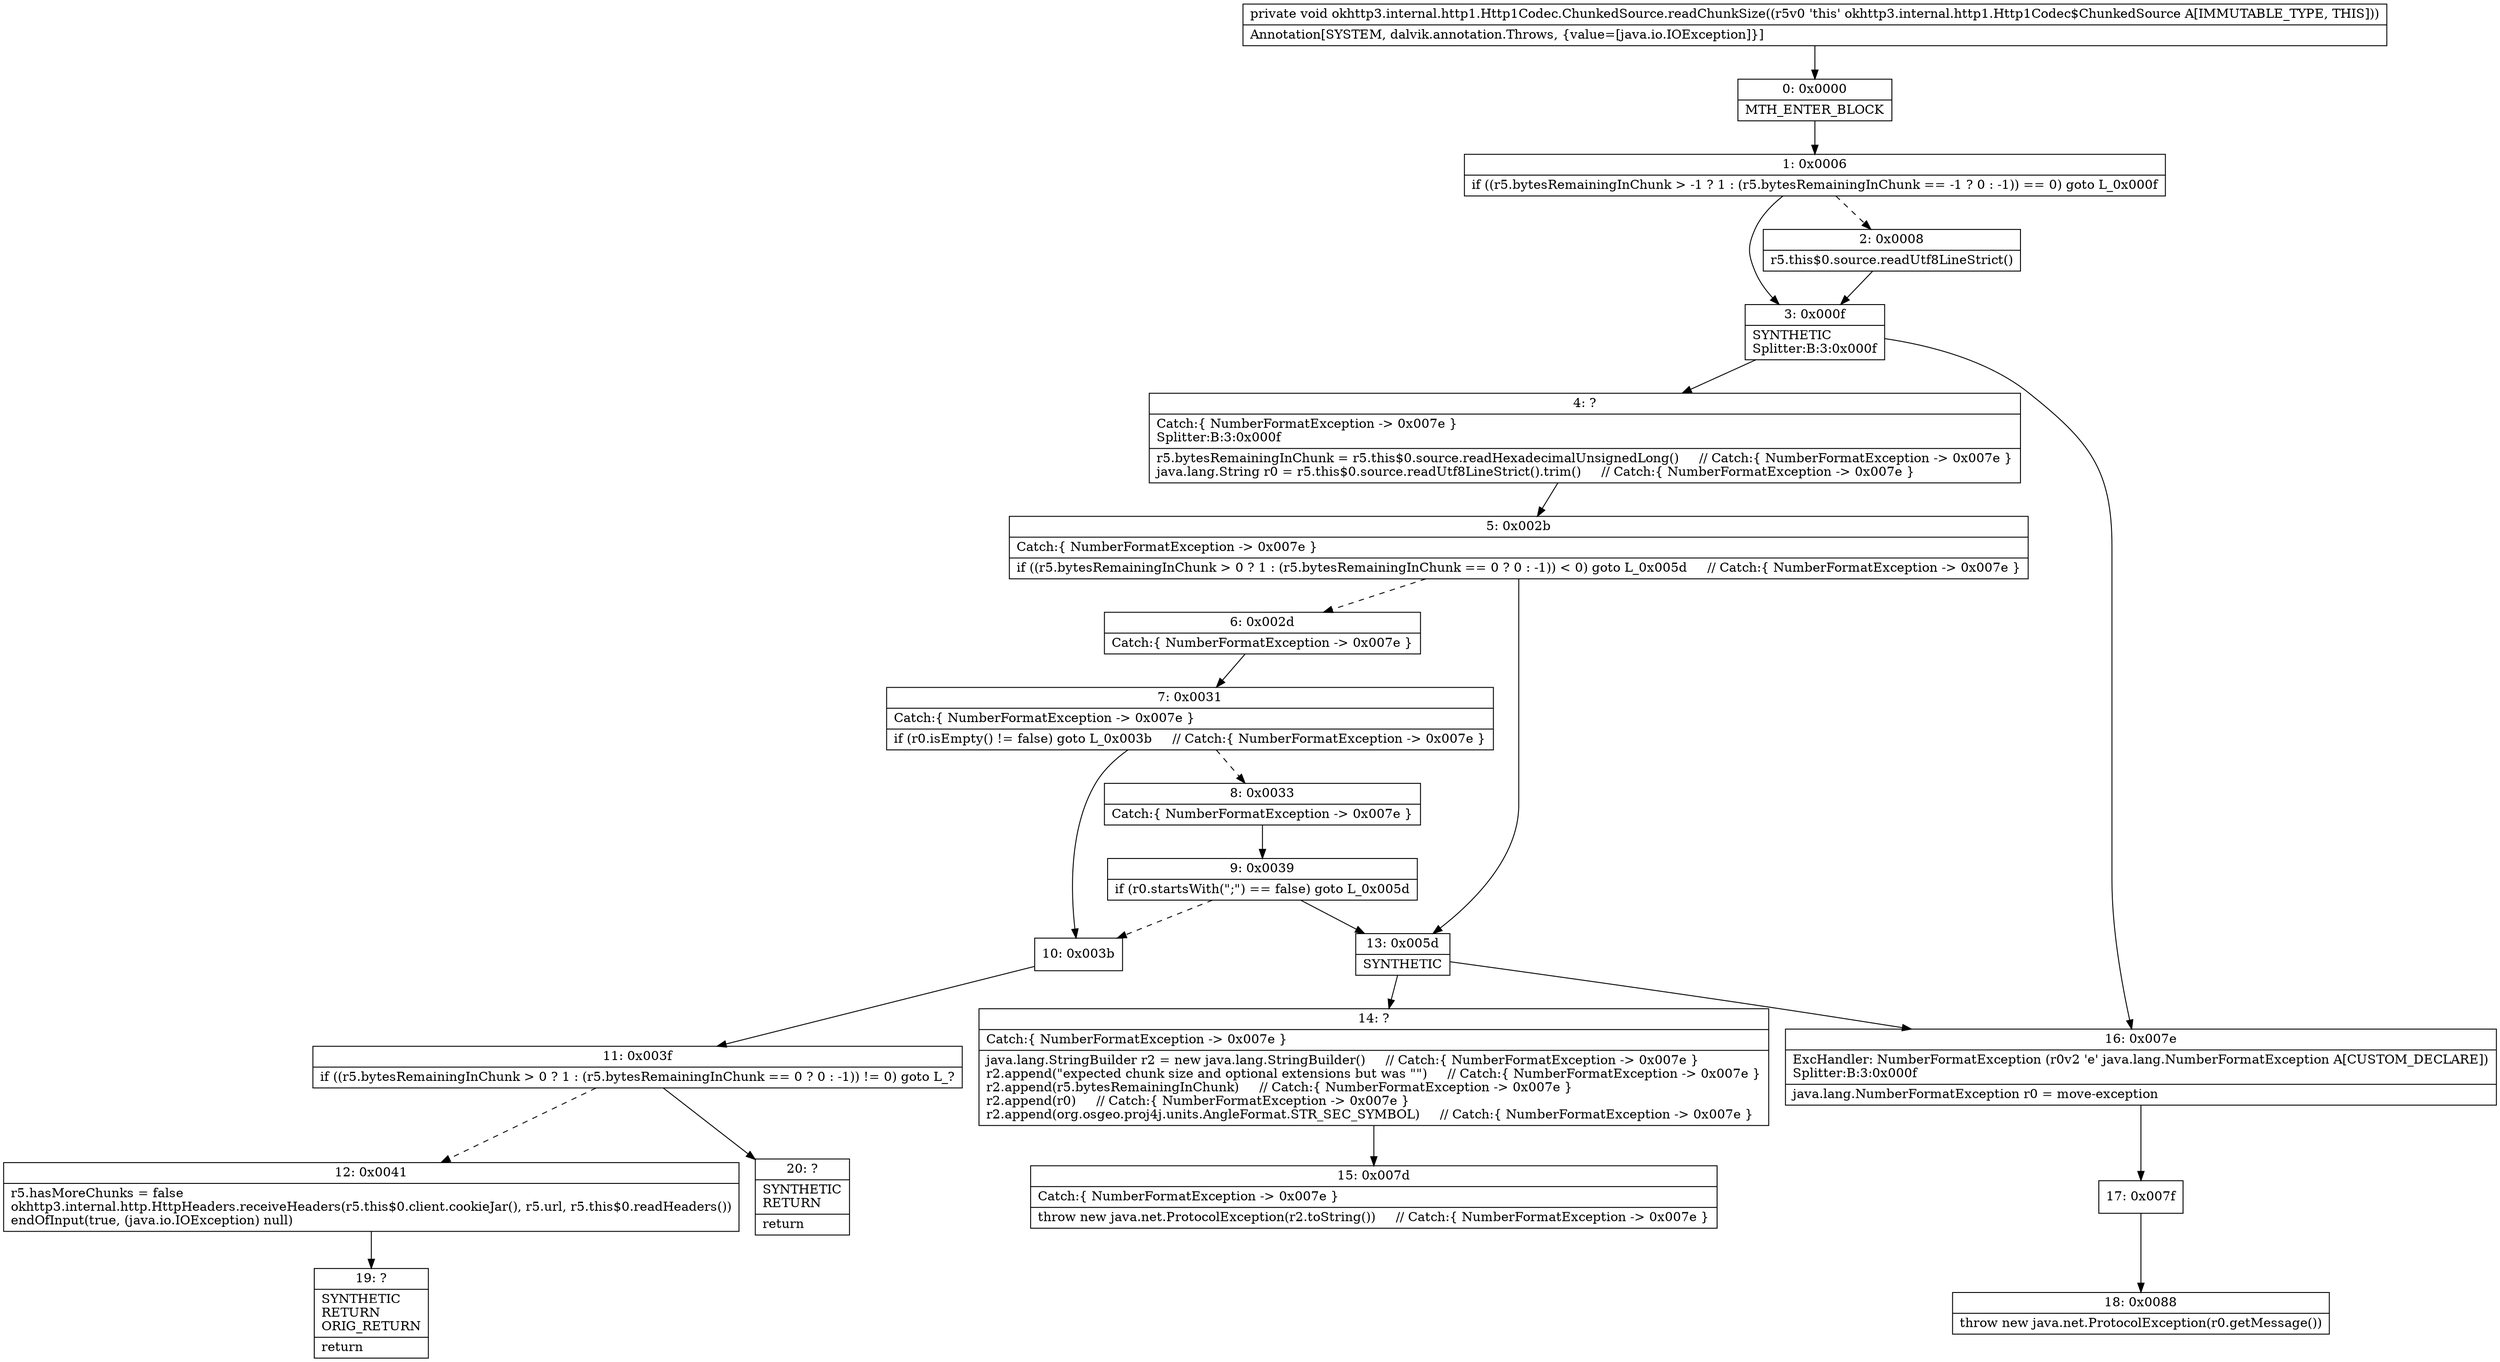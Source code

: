 digraph "CFG forokhttp3.internal.http1.Http1Codec.ChunkedSource.readChunkSize()V" {
Node_0 [shape=record,label="{0\:\ 0x0000|MTH_ENTER_BLOCK\l}"];
Node_1 [shape=record,label="{1\:\ 0x0006|if ((r5.bytesRemainingInChunk \> \-1 ? 1 : (r5.bytesRemainingInChunk == \-1 ? 0 : \-1)) == 0) goto L_0x000f\l}"];
Node_2 [shape=record,label="{2\:\ 0x0008|r5.this$0.source.readUtf8LineStrict()\l}"];
Node_3 [shape=record,label="{3\:\ 0x000f|SYNTHETIC\lSplitter:B:3:0x000f\l}"];
Node_4 [shape=record,label="{4\:\ ?|Catch:\{ NumberFormatException \-\> 0x007e \}\lSplitter:B:3:0x000f\l|r5.bytesRemainingInChunk = r5.this$0.source.readHexadecimalUnsignedLong()     \/\/ Catch:\{ NumberFormatException \-\> 0x007e \}\ljava.lang.String r0 = r5.this$0.source.readUtf8LineStrict().trim()     \/\/ Catch:\{ NumberFormatException \-\> 0x007e \}\l}"];
Node_5 [shape=record,label="{5\:\ 0x002b|Catch:\{ NumberFormatException \-\> 0x007e \}\l|if ((r5.bytesRemainingInChunk \> 0 ? 1 : (r5.bytesRemainingInChunk == 0 ? 0 : \-1)) \< 0) goto L_0x005d     \/\/ Catch:\{ NumberFormatException \-\> 0x007e \}\l}"];
Node_6 [shape=record,label="{6\:\ 0x002d|Catch:\{ NumberFormatException \-\> 0x007e \}\l}"];
Node_7 [shape=record,label="{7\:\ 0x0031|Catch:\{ NumberFormatException \-\> 0x007e \}\l|if (r0.isEmpty() != false) goto L_0x003b     \/\/ Catch:\{ NumberFormatException \-\> 0x007e \}\l}"];
Node_8 [shape=record,label="{8\:\ 0x0033|Catch:\{ NumberFormatException \-\> 0x007e \}\l}"];
Node_9 [shape=record,label="{9\:\ 0x0039|if (r0.startsWith(\";\") == false) goto L_0x005d\l}"];
Node_10 [shape=record,label="{10\:\ 0x003b}"];
Node_11 [shape=record,label="{11\:\ 0x003f|if ((r5.bytesRemainingInChunk \> 0 ? 1 : (r5.bytesRemainingInChunk == 0 ? 0 : \-1)) != 0) goto L_?\l}"];
Node_12 [shape=record,label="{12\:\ 0x0041|r5.hasMoreChunks = false\lokhttp3.internal.http.HttpHeaders.receiveHeaders(r5.this$0.client.cookieJar(), r5.url, r5.this$0.readHeaders())\lendOfInput(true, (java.io.IOException) null)\l}"];
Node_13 [shape=record,label="{13\:\ 0x005d|SYNTHETIC\l}"];
Node_14 [shape=record,label="{14\:\ ?|Catch:\{ NumberFormatException \-\> 0x007e \}\l|java.lang.StringBuilder r2 = new java.lang.StringBuilder()     \/\/ Catch:\{ NumberFormatException \-\> 0x007e \}\lr2.append(\"expected chunk size and optional extensions but was \"\")     \/\/ Catch:\{ NumberFormatException \-\> 0x007e \}\lr2.append(r5.bytesRemainingInChunk)     \/\/ Catch:\{ NumberFormatException \-\> 0x007e \}\lr2.append(r0)     \/\/ Catch:\{ NumberFormatException \-\> 0x007e \}\lr2.append(org.osgeo.proj4j.units.AngleFormat.STR_SEC_SYMBOL)     \/\/ Catch:\{ NumberFormatException \-\> 0x007e \}\l}"];
Node_15 [shape=record,label="{15\:\ 0x007d|Catch:\{ NumberFormatException \-\> 0x007e \}\l|throw new java.net.ProtocolException(r2.toString())     \/\/ Catch:\{ NumberFormatException \-\> 0x007e \}\l}"];
Node_16 [shape=record,label="{16\:\ 0x007e|ExcHandler: NumberFormatException (r0v2 'e' java.lang.NumberFormatException A[CUSTOM_DECLARE])\lSplitter:B:3:0x000f\l|java.lang.NumberFormatException r0 = move\-exception\l}"];
Node_17 [shape=record,label="{17\:\ 0x007f}"];
Node_18 [shape=record,label="{18\:\ 0x0088|throw new java.net.ProtocolException(r0.getMessage())\l}"];
Node_19 [shape=record,label="{19\:\ ?|SYNTHETIC\lRETURN\lORIG_RETURN\l|return\l}"];
Node_20 [shape=record,label="{20\:\ ?|SYNTHETIC\lRETURN\l|return\l}"];
MethodNode[shape=record,label="{private void okhttp3.internal.http1.Http1Codec.ChunkedSource.readChunkSize((r5v0 'this' okhttp3.internal.http1.Http1Codec$ChunkedSource A[IMMUTABLE_TYPE, THIS]))  | Annotation[SYSTEM, dalvik.annotation.Throws, \{value=[java.io.IOException]\}]\l}"];
MethodNode -> Node_0;
Node_0 -> Node_1;
Node_1 -> Node_2[style=dashed];
Node_1 -> Node_3;
Node_2 -> Node_3;
Node_3 -> Node_4;
Node_3 -> Node_16;
Node_4 -> Node_5;
Node_5 -> Node_6[style=dashed];
Node_5 -> Node_13;
Node_6 -> Node_7;
Node_7 -> Node_8[style=dashed];
Node_7 -> Node_10;
Node_8 -> Node_9;
Node_9 -> Node_10[style=dashed];
Node_9 -> Node_13;
Node_10 -> Node_11;
Node_11 -> Node_12[style=dashed];
Node_11 -> Node_20;
Node_12 -> Node_19;
Node_13 -> Node_14;
Node_13 -> Node_16;
Node_14 -> Node_15;
Node_16 -> Node_17;
Node_17 -> Node_18;
}

